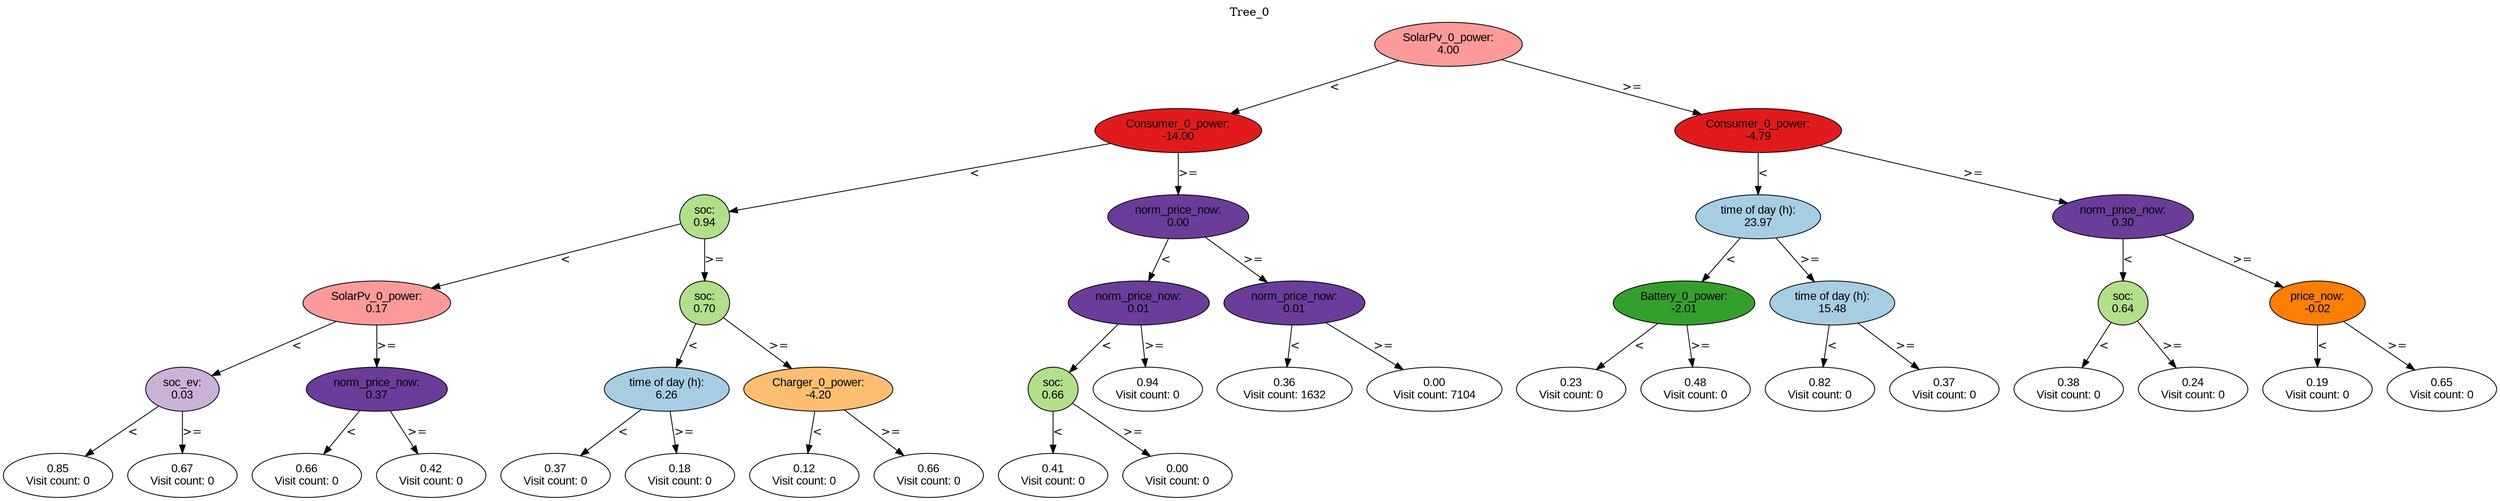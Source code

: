 digraph BST {
    node [fontname="Arial" style=filled colorscheme=paired12];
    0 [ label = "SolarPv_0_power:
4.00" fillcolor=5];
    1 [ label = "Consumer_0_power:
-14.00" fillcolor=6];
    2 [ label = "soc:
0.94" fillcolor=3];
    3 [ label = "SolarPv_0_power:
0.17" fillcolor=5];
    4 [ label = "soc_ev:
0.03" fillcolor=9];
    5 [ label = "0.85
Visit count: 0" fillcolor=white];
    6 [ label = "0.67
Visit count: 0" fillcolor=white];
    7 [ label = "norm_price_now:
0.37" fillcolor=10];
    8 [ label = "0.66
Visit count: 0" fillcolor=white];
    9 [ label = "0.42
Visit count: 0" fillcolor=white];
    10 [ label = "soc:
0.70" fillcolor=3];
    11 [ label = "time of day (h):
6.26" fillcolor=1];
    12 [ label = "0.37
Visit count: 0" fillcolor=white];
    13 [ label = "0.18
Visit count: 0" fillcolor=white];
    14 [ label = "Charger_0_power:
-4.20" fillcolor=7];
    15 [ label = "0.12
Visit count: 0" fillcolor=white];
    16 [ label = "0.66
Visit count: 0" fillcolor=white];
    17 [ label = "norm_price_now:
0.00" fillcolor=10];
    18 [ label = "norm_price_now:
0.01" fillcolor=10];
    19 [ label = "soc:
0.66" fillcolor=3];
    20 [ label = "0.41
Visit count: 0" fillcolor=white];
    21 [ label = "0.00
Visit count: 0" fillcolor=white];
    22 [ label = "0.94
Visit count: 0" fillcolor=white];
    23 [ label = "norm_price_now:
0.01" fillcolor=10];
    24 [ label = "0.36
Visit count: 1632" fillcolor=white];
    25 [ label = "0.00
Visit count: 7104" fillcolor=white];
    26 [ label = "Consumer_0_power:
-4.79" fillcolor=6];
    27 [ label = "time of day (h):
23.97" fillcolor=1];
    28 [ label = "Battery_0_power:
-2.01" fillcolor=4];
    29 [ label = "0.23
Visit count: 0" fillcolor=white];
    30 [ label = "0.48
Visit count: 0" fillcolor=white];
    31 [ label = "time of day (h):
15.48" fillcolor=1];
    32 [ label = "0.82
Visit count: 0" fillcolor=white];
    33 [ label = "0.37
Visit count: 0" fillcolor=white];
    34 [ label = "norm_price_now:
0.30" fillcolor=10];
    35 [ label = "soc:
0.64" fillcolor=3];
    36 [ label = "0.38
Visit count: 0" fillcolor=white];
    37 [ label = "0.24
Visit count: 0" fillcolor=white];
    38 [ label = "price_now:
-0.02" fillcolor=8];
    39 [ label = "0.19
Visit count: 0" fillcolor=white];
    40 [ label = "0.65
Visit count: 0" fillcolor=white];

    0  -> 1[ label = "<"];
    0  -> 26[ label = ">="];
    1  -> 2[ label = "<"];
    1  -> 17[ label = ">="];
    2  -> 3[ label = "<"];
    2  -> 10[ label = ">="];
    3  -> 4[ label = "<"];
    3  -> 7[ label = ">="];
    4  -> 5[ label = "<"];
    4  -> 6[ label = ">="];
    7  -> 8[ label = "<"];
    7  -> 9[ label = ">="];
    10  -> 11[ label = "<"];
    10  -> 14[ label = ">="];
    11  -> 12[ label = "<"];
    11  -> 13[ label = ">="];
    14  -> 15[ label = "<"];
    14  -> 16[ label = ">="];
    17  -> 18[ label = "<"];
    17  -> 23[ label = ">="];
    18  -> 19[ label = "<"];
    18  -> 22[ label = ">="];
    19  -> 20[ label = "<"];
    19  -> 21[ label = ">="];
    23  -> 24[ label = "<"];
    23  -> 25[ label = ">="];
    26  -> 27[ label = "<"];
    26  -> 34[ label = ">="];
    27  -> 28[ label = "<"];
    27  -> 31[ label = ">="];
    28  -> 29[ label = "<"];
    28  -> 30[ label = ">="];
    31  -> 32[ label = "<"];
    31  -> 33[ label = ">="];
    34  -> 35[ label = "<"];
    34  -> 38[ label = ">="];
    35  -> 36[ label = "<"];
    35  -> 37[ label = ">="];
    38  -> 39[ label = "<"];
    38  -> 40[ label = ">="];

    labelloc="t";
    label="Tree_0";
}